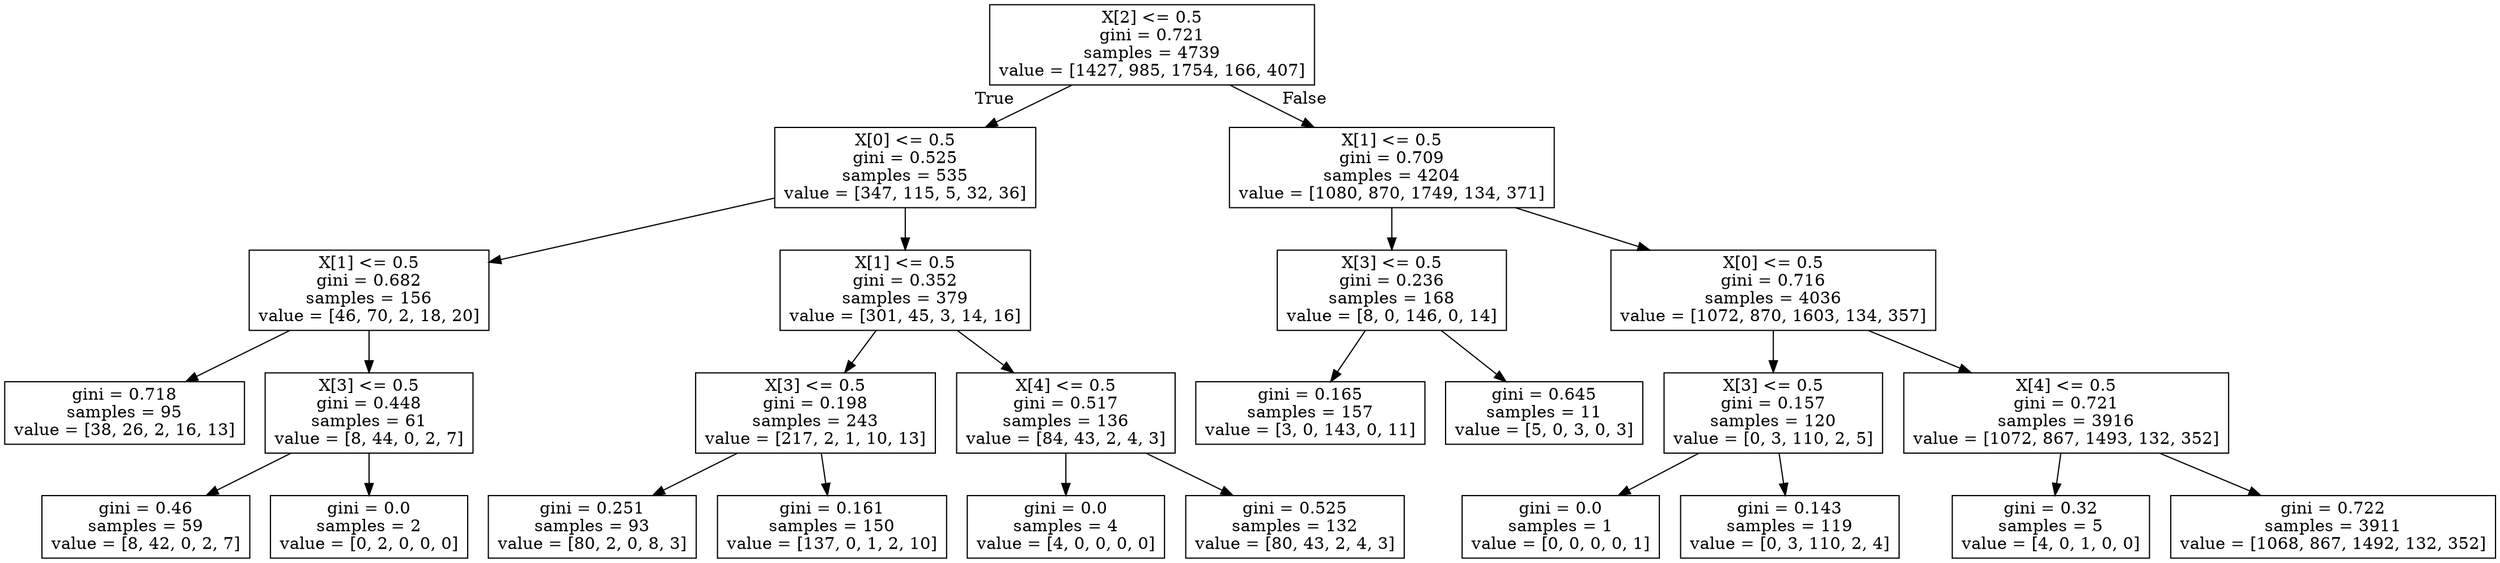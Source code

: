 digraph Tree {
node [shape=box] ;
0 [label="X[2] <= 0.5\ngini = 0.721\nsamples = 4739\nvalue = [1427, 985, 1754, 166, 407]"] ;
1 [label="X[0] <= 0.5\ngini = 0.525\nsamples = 535\nvalue = [347, 115, 5, 32, 36]"] ;
0 -> 1 [labeldistance=2.5, labelangle=45, headlabel="True"] ;
2 [label="X[1] <= 0.5\ngini = 0.682\nsamples = 156\nvalue = [46, 70, 2, 18, 20]"] ;
1 -> 2 ;
3 [label="gini = 0.718\nsamples = 95\nvalue = [38, 26, 2, 16, 13]"] ;
2 -> 3 ;
4 [label="X[3] <= 0.5\ngini = 0.448\nsamples = 61\nvalue = [8, 44, 0, 2, 7]"] ;
2 -> 4 ;
5 [label="gini = 0.46\nsamples = 59\nvalue = [8, 42, 0, 2, 7]"] ;
4 -> 5 ;
6 [label="gini = 0.0\nsamples = 2\nvalue = [0, 2, 0, 0, 0]"] ;
4 -> 6 ;
7 [label="X[1] <= 0.5\ngini = 0.352\nsamples = 379\nvalue = [301, 45, 3, 14, 16]"] ;
1 -> 7 ;
8 [label="X[3] <= 0.5\ngini = 0.198\nsamples = 243\nvalue = [217, 2, 1, 10, 13]"] ;
7 -> 8 ;
9 [label="gini = 0.251\nsamples = 93\nvalue = [80, 2, 0, 8, 3]"] ;
8 -> 9 ;
10 [label="gini = 0.161\nsamples = 150\nvalue = [137, 0, 1, 2, 10]"] ;
8 -> 10 ;
11 [label="X[4] <= 0.5\ngini = 0.517\nsamples = 136\nvalue = [84, 43, 2, 4, 3]"] ;
7 -> 11 ;
12 [label="gini = 0.0\nsamples = 4\nvalue = [4, 0, 0, 0, 0]"] ;
11 -> 12 ;
13 [label="gini = 0.525\nsamples = 132\nvalue = [80, 43, 2, 4, 3]"] ;
11 -> 13 ;
14 [label="X[1] <= 0.5\ngini = 0.709\nsamples = 4204\nvalue = [1080, 870, 1749, 134, 371]"] ;
0 -> 14 [labeldistance=2.5, labelangle=-45, headlabel="False"] ;
15 [label="X[3] <= 0.5\ngini = 0.236\nsamples = 168\nvalue = [8, 0, 146, 0, 14]"] ;
14 -> 15 ;
16 [label="gini = 0.165\nsamples = 157\nvalue = [3, 0, 143, 0, 11]"] ;
15 -> 16 ;
17 [label="gini = 0.645\nsamples = 11\nvalue = [5, 0, 3, 0, 3]"] ;
15 -> 17 ;
18 [label="X[0] <= 0.5\ngini = 0.716\nsamples = 4036\nvalue = [1072, 870, 1603, 134, 357]"] ;
14 -> 18 ;
19 [label="X[3] <= 0.5\ngini = 0.157\nsamples = 120\nvalue = [0, 3, 110, 2, 5]"] ;
18 -> 19 ;
20 [label="gini = 0.0\nsamples = 1\nvalue = [0, 0, 0, 0, 1]"] ;
19 -> 20 ;
21 [label="gini = 0.143\nsamples = 119\nvalue = [0, 3, 110, 2, 4]"] ;
19 -> 21 ;
22 [label="X[4] <= 0.5\ngini = 0.721\nsamples = 3916\nvalue = [1072, 867, 1493, 132, 352]"] ;
18 -> 22 ;
23 [label="gini = 0.32\nsamples = 5\nvalue = [4, 0, 1, 0, 0]"] ;
22 -> 23 ;
24 [label="gini = 0.722\nsamples = 3911\nvalue = [1068, 867, 1492, 132, 352]"] ;
22 -> 24 ;
}